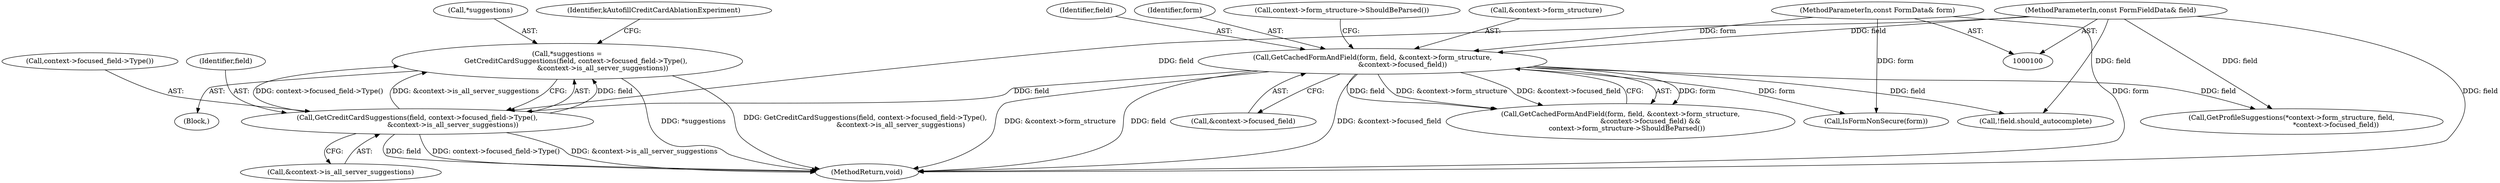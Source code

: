 digraph "0_Chrome_b025e82307a8490501bb030266cd955c391abcb7@pointer" {
"1000181" [label="(Call,*suggestions =\n        GetCreditCardSuggestions(field, context->focused_field->Type(),\n                                 &context->is_all_server_suggestions))"];
"1000184" [label="(Call,GetCreditCardSuggestions(field, context->focused_field->Type(),\n                                 &context->is_all_server_suggestions))"];
"1000118" [label="(Call,GetCachedFormAndField(form, field, &context->form_structure,\n                            &context->focused_field))"];
"1000101" [label="(MethodParameterIn,const FormData& form)"];
"1000102" [label="(MethodParameterIn,const FormFieldData& field)"];
"1000184" [label="(Call,GetCreditCardSuggestions(field, context->focused_field->Type(),\n                                 &context->is_all_server_suggestions))"];
"1000117" [label="(Call,GetCachedFormAndField(form, field, &context->form_structure,\n                            &context->focused_field) &&\n      context->form_structure->ShouldBeParsed())"];
"1000125" [label="(Call,&context->focused_field)"];
"1000102" [label="(MethodParameterIn,const FormFieldData& field)"];
"1000182" [label="(Call,*suggestions)"];
"1000101" [label="(MethodParameterIn,const FormData& form)"];
"1000120" [label="(Identifier,field)"];
"1000180" [label="(Block,)"];
"1000194" [label="(Identifier,kAutofillCreditCardAblationExperiment)"];
"1000119" [label="(Identifier,form)"];
"1000118" [label="(Call,GetCachedFormAndField(form, field, &context->form_structure,\n                            &context->focused_field))"];
"1000129" [label="(Call,context->form_structure->ShouldBeParsed())"];
"1000260" [label="(MethodReturn,void)"];
"1000186" [label="(Call,context->focused_field->Type())"];
"1000156" [label="(Call,IsFormNonSecure(form))"];
"1000187" [label="(Call,&context->is_all_server_suggestions)"];
"1000228" [label="(Call,GetProfileSuggestions(*context->form_structure, field,\n                                         *context->focused_field))"];
"1000185" [label="(Identifier,field)"];
"1000214" [label="(Call,!field.should_autocomplete)"];
"1000181" [label="(Call,*suggestions =\n        GetCreditCardSuggestions(field, context->focused_field->Type(),\n                                 &context->is_all_server_suggestions))"];
"1000121" [label="(Call,&context->form_structure)"];
"1000181" -> "1000180"  [label="AST: "];
"1000181" -> "1000184"  [label="CFG: "];
"1000182" -> "1000181"  [label="AST: "];
"1000184" -> "1000181"  [label="AST: "];
"1000194" -> "1000181"  [label="CFG: "];
"1000181" -> "1000260"  [label="DDG: *suggestions"];
"1000181" -> "1000260"  [label="DDG: GetCreditCardSuggestions(field, context->focused_field->Type(),\n                                 &context->is_all_server_suggestions)"];
"1000184" -> "1000181"  [label="DDG: field"];
"1000184" -> "1000181"  [label="DDG: context->focused_field->Type()"];
"1000184" -> "1000181"  [label="DDG: &context->is_all_server_suggestions"];
"1000184" -> "1000187"  [label="CFG: "];
"1000185" -> "1000184"  [label="AST: "];
"1000186" -> "1000184"  [label="AST: "];
"1000187" -> "1000184"  [label="AST: "];
"1000184" -> "1000260"  [label="DDG: field"];
"1000184" -> "1000260"  [label="DDG: context->focused_field->Type()"];
"1000184" -> "1000260"  [label="DDG: &context->is_all_server_suggestions"];
"1000118" -> "1000184"  [label="DDG: field"];
"1000102" -> "1000184"  [label="DDG: field"];
"1000118" -> "1000117"  [label="AST: "];
"1000118" -> "1000125"  [label="CFG: "];
"1000119" -> "1000118"  [label="AST: "];
"1000120" -> "1000118"  [label="AST: "];
"1000121" -> "1000118"  [label="AST: "];
"1000125" -> "1000118"  [label="AST: "];
"1000129" -> "1000118"  [label="CFG: "];
"1000117" -> "1000118"  [label="CFG: "];
"1000118" -> "1000260"  [label="DDG: &context->focused_field"];
"1000118" -> "1000260"  [label="DDG: &context->form_structure"];
"1000118" -> "1000260"  [label="DDG: field"];
"1000118" -> "1000117"  [label="DDG: form"];
"1000118" -> "1000117"  [label="DDG: field"];
"1000118" -> "1000117"  [label="DDG: &context->form_structure"];
"1000118" -> "1000117"  [label="DDG: &context->focused_field"];
"1000101" -> "1000118"  [label="DDG: form"];
"1000102" -> "1000118"  [label="DDG: field"];
"1000118" -> "1000156"  [label="DDG: form"];
"1000118" -> "1000214"  [label="DDG: field"];
"1000118" -> "1000228"  [label="DDG: field"];
"1000101" -> "1000100"  [label="AST: "];
"1000101" -> "1000260"  [label="DDG: form"];
"1000101" -> "1000156"  [label="DDG: form"];
"1000102" -> "1000100"  [label="AST: "];
"1000102" -> "1000260"  [label="DDG: field"];
"1000102" -> "1000214"  [label="DDG: field"];
"1000102" -> "1000228"  [label="DDG: field"];
}
